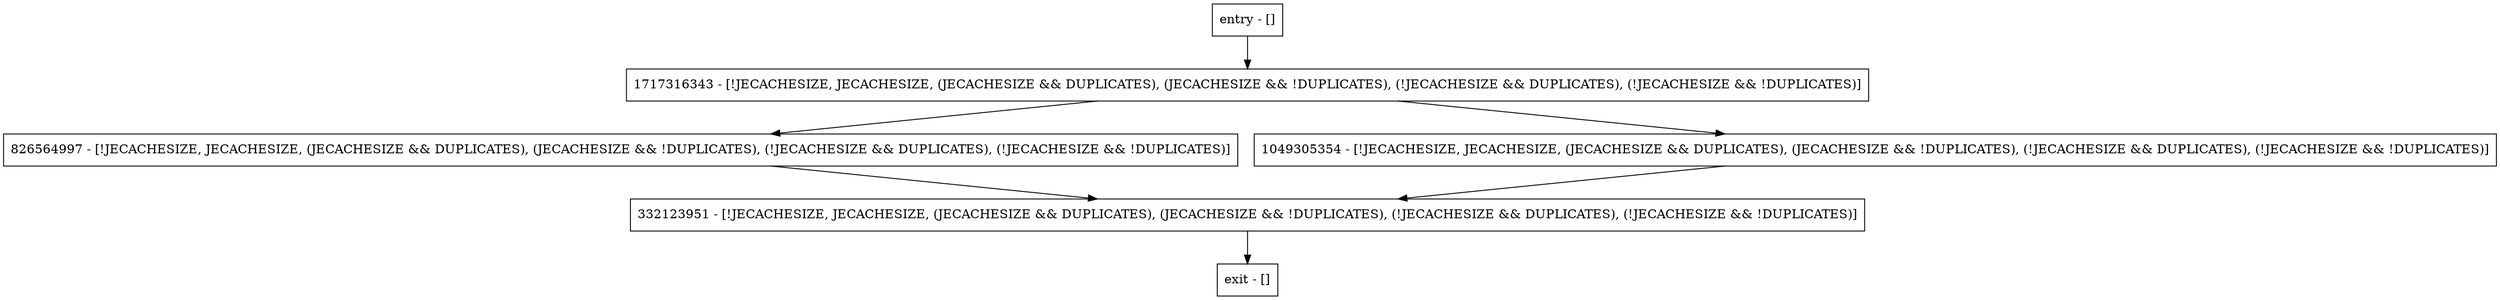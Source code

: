 digraph get {
node [shape=record];
entry [label="entry - []"];
exit [label="exit - []"];
1717316343 [label="1717316343 - [!JECACHESIZE, JECACHESIZE, (JECACHESIZE && DUPLICATES), (JECACHESIZE && !DUPLICATES), (!JECACHESIZE && DUPLICATES), (!JECACHESIZE && !DUPLICATES)]"];
826564997 [label="826564997 - [!JECACHESIZE, JECACHESIZE, (JECACHESIZE && DUPLICATES), (JECACHESIZE && !DUPLICATES), (!JECACHESIZE && DUPLICATES), (!JECACHESIZE && !DUPLICATES)]"];
1049305354 [label="1049305354 - [!JECACHESIZE, JECACHESIZE, (JECACHESIZE && DUPLICATES), (JECACHESIZE && !DUPLICATES), (!JECACHESIZE && DUPLICATES), (!JECACHESIZE && !DUPLICATES)]"];
332123951 [label="332123951 - [!JECACHESIZE, JECACHESIZE, (JECACHESIZE && DUPLICATES), (JECACHESIZE && !DUPLICATES), (!JECACHESIZE && DUPLICATES), (!JECACHESIZE && !DUPLICATES)]"];
entry;
exit;
entry -> 1717316343;
1717316343 -> 826564997;
1717316343 -> 1049305354;
826564997 -> 332123951;
1049305354 -> 332123951;
332123951 -> exit;
}
